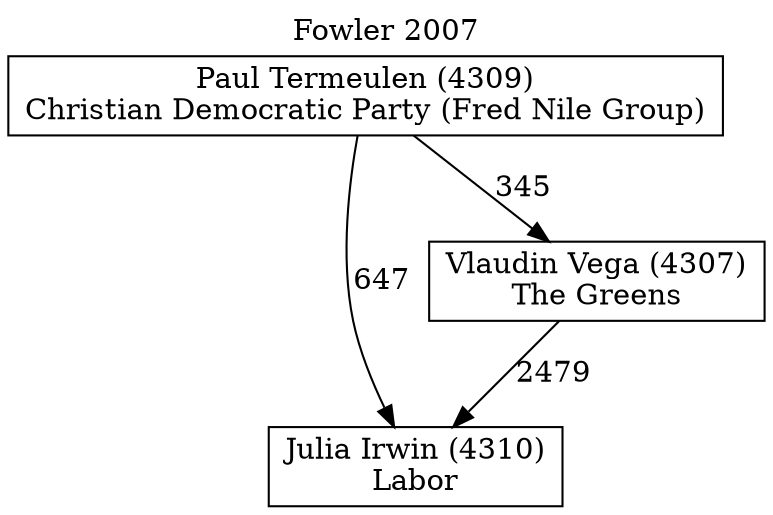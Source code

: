 // House preference flow
digraph "Julia Irwin (4310)_Fowler_2007" {
	graph [label="Fowler 2007" labelloc=t mclimit=10]
	node [shape=box]
	"Julia Irwin (4310)" [label="Julia Irwin (4310)
Labor"]
	"Vlaudin Vega (4307)" [label="Vlaudin Vega (4307)
The Greens"]
	"Paul Termeulen (4309)" [label="Paul Termeulen (4309)
Christian Democratic Party (Fred Nile Group)"]
	"Vlaudin Vega (4307)" -> "Julia Irwin (4310)" [label=2479]
	"Paul Termeulen (4309)" -> "Vlaudin Vega (4307)" [label=345]
	"Paul Termeulen (4309)" -> "Julia Irwin (4310)" [label=647]
}
